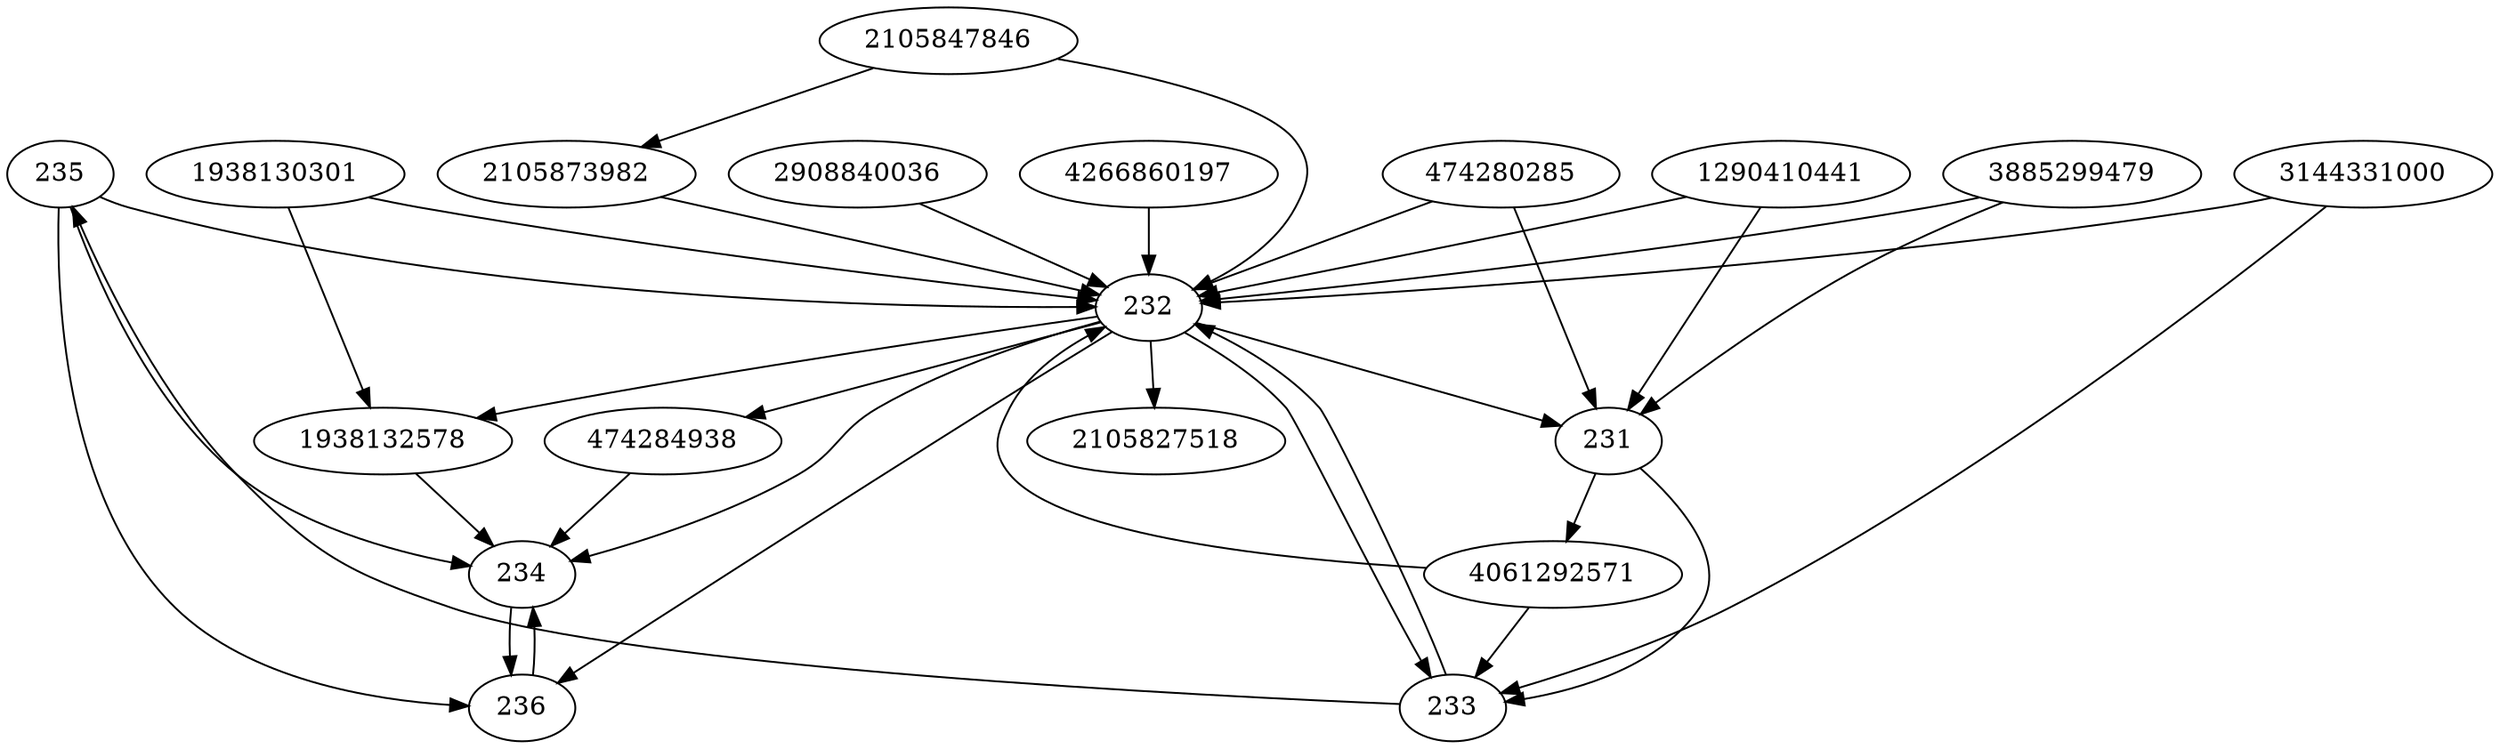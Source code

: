 strict digraph  {
1938132578;
2908840036;
4266860197;
2105847846;
231;
2105873982;
233;
1290410441;
235;
474284938;
234;
236;
232;
3885299479;
3144331000;
4061292571;
474280285;
1938130301;
2105827518;
1938132578 -> 234;
2908840036 -> 232;
4266860197 -> 232;
2105847846 -> 232;
2105847846 -> 2105873982;
231 -> 4061292571;
231 -> 233;
2105873982 -> 232;
233 -> 232;
233 -> 235;
1290410441 -> 231;
1290410441 -> 232;
235 -> 234;
235 -> 232;
235 -> 236;
474284938 -> 234;
234 -> 236;
236 -> 234;
232 -> 474284938;
232 -> 234;
232 -> 2105827518;
232 -> 233;
232 -> 1938132578;
232 -> 231;
232 -> 236;
3885299479 -> 231;
3885299479 -> 232;
3144331000 -> 232;
3144331000 -> 233;
4061292571 -> 232;
4061292571 -> 233;
474280285 -> 231;
474280285 -> 232;
1938130301 -> 1938132578;
1938130301 -> 232;
}
